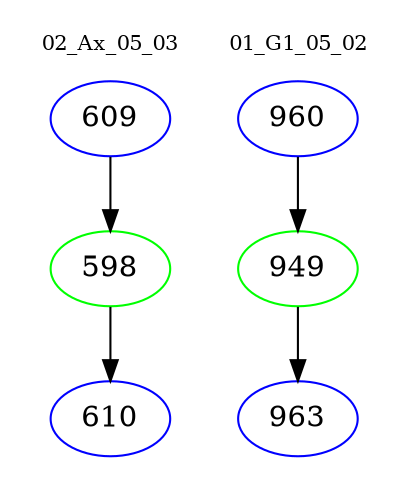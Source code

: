 digraph{
subgraph cluster_0 {
color = white
label = "02_Ax_05_03";
fontsize=10;
T0_609 [label="609", color="blue"]
T0_609 -> T0_598 [color="black"]
T0_598 [label="598", color="green"]
T0_598 -> T0_610 [color="black"]
T0_610 [label="610", color="blue"]
}
subgraph cluster_1 {
color = white
label = "01_G1_05_02";
fontsize=10;
T1_960 [label="960", color="blue"]
T1_960 -> T1_949 [color="black"]
T1_949 [label="949", color="green"]
T1_949 -> T1_963 [color="black"]
T1_963 [label="963", color="blue"]
}
}
